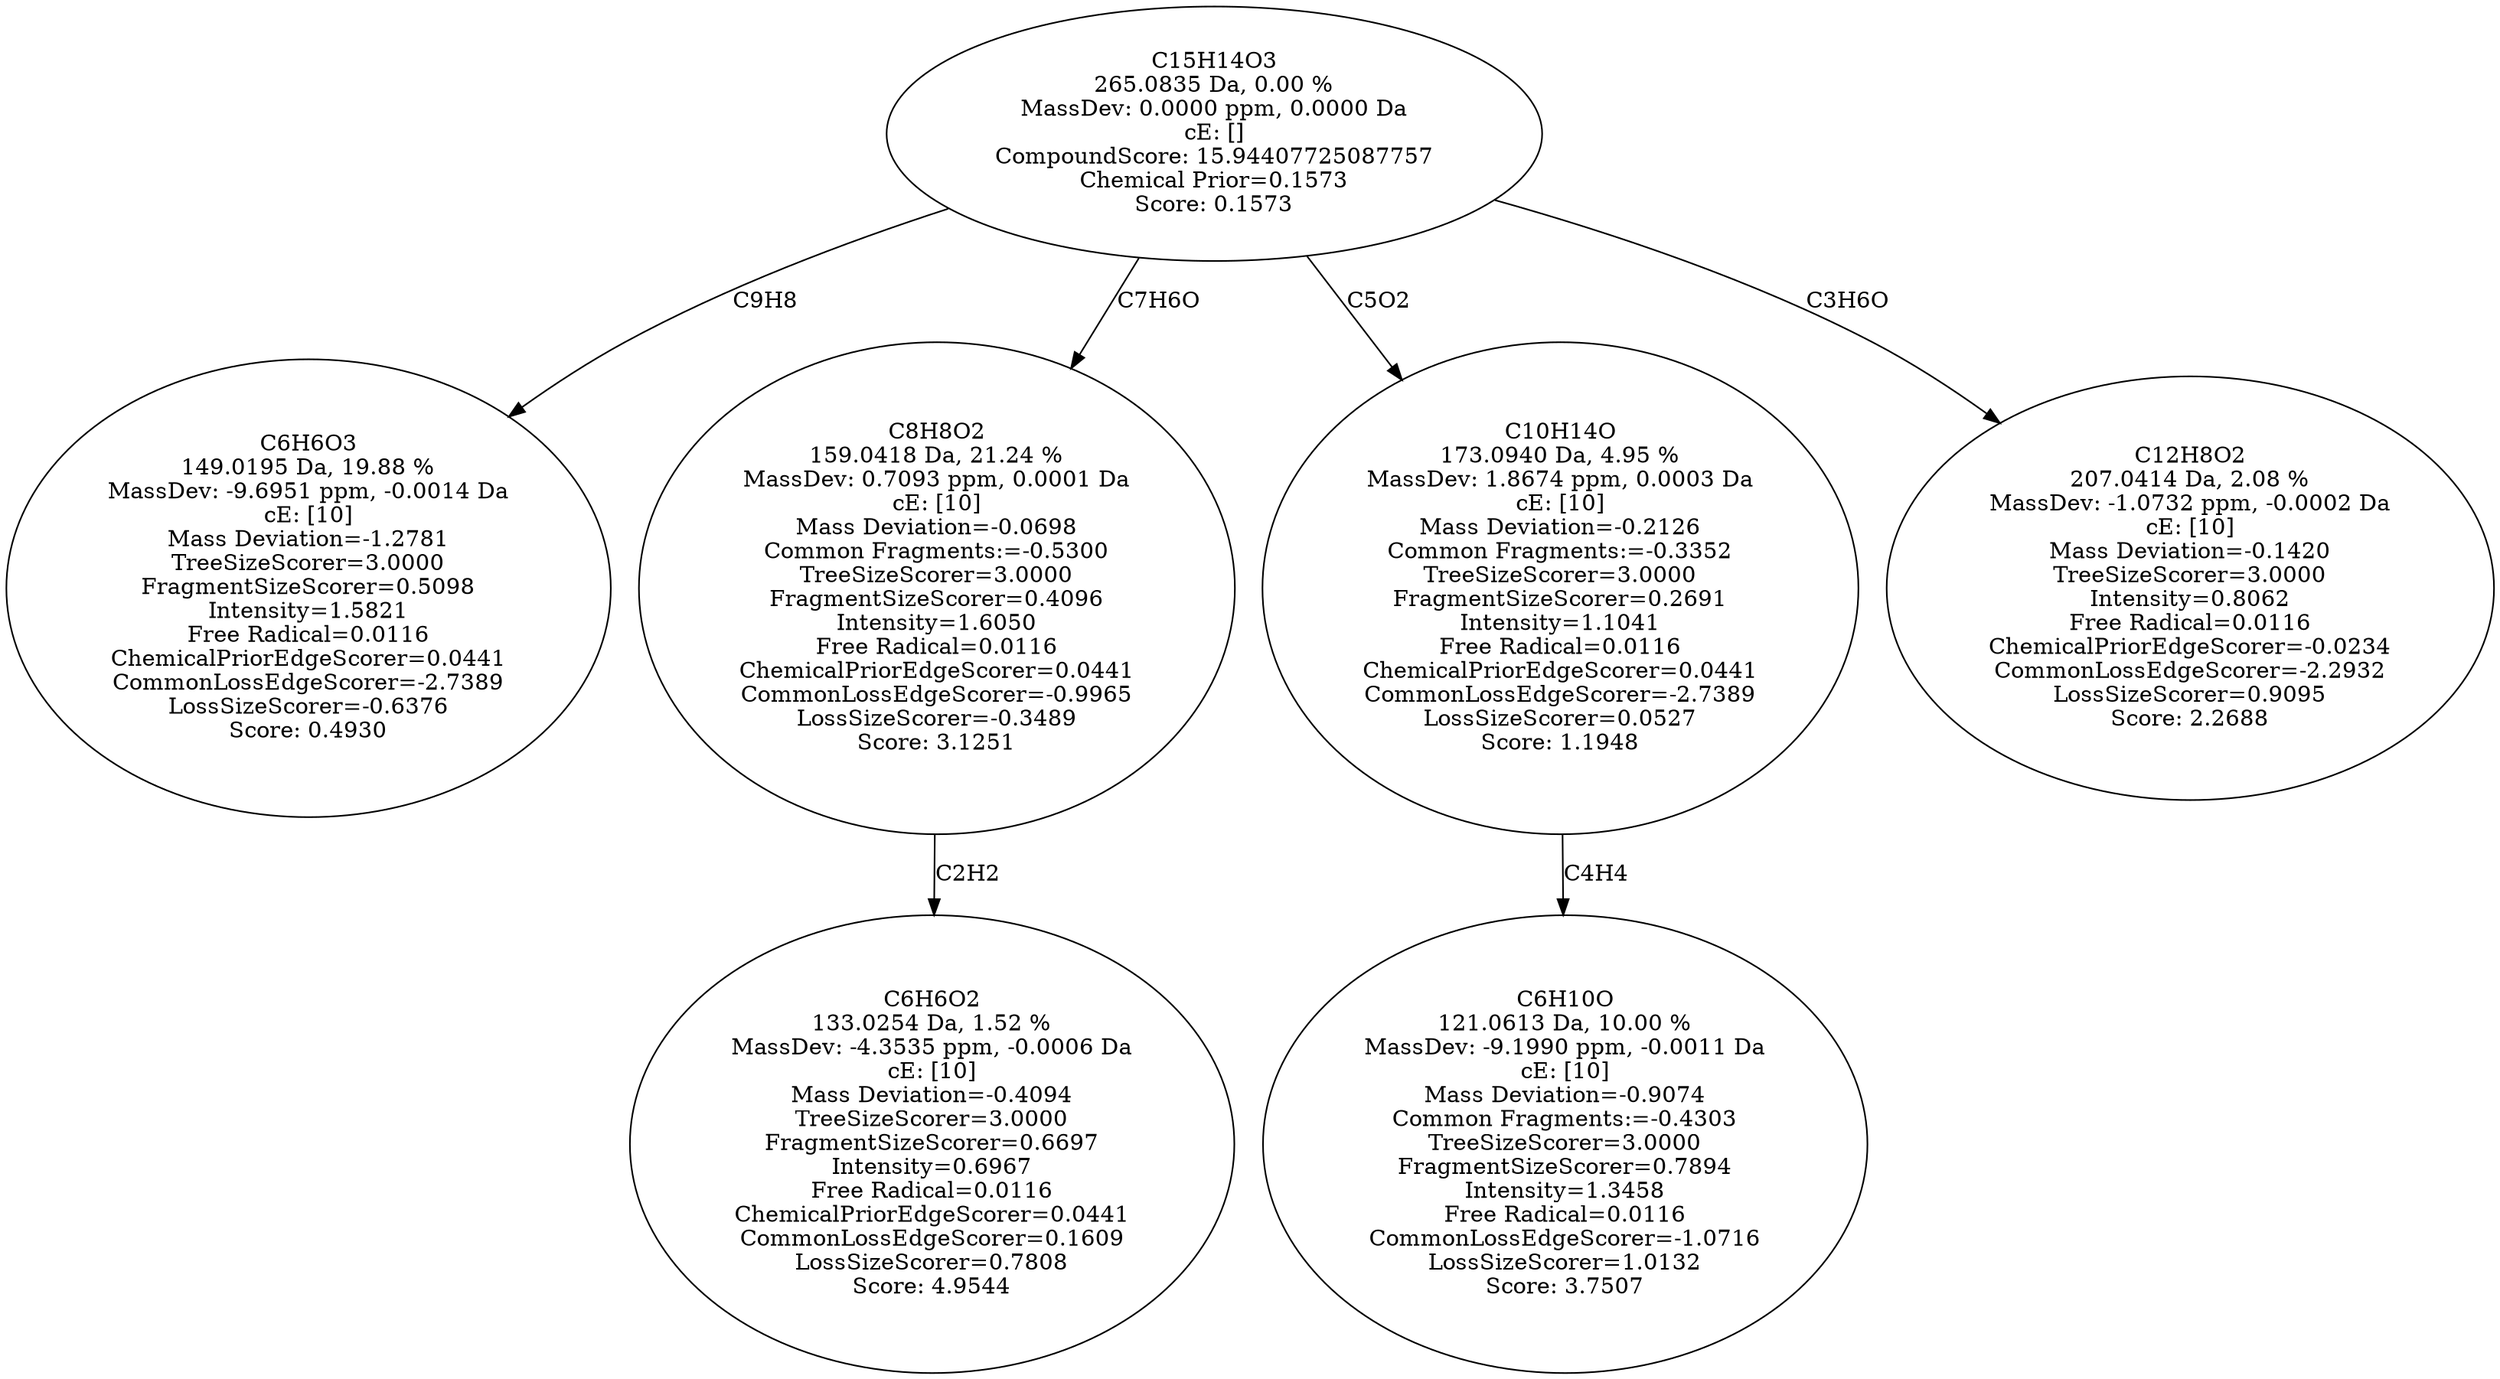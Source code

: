 strict digraph {
v1 [label="C6H6O3\n149.0195 Da, 19.88 %\nMassDev: -9.6951 ppm, -0.0014 Da\ncE: [10]\nMass Deviation=-1.2781\nTreeSizeScorer=3.0000\nFragmentSizeScorer=0.5098\nIntensity=1.5821\nFree Radical=0.0116\nChemicalPriorEdgeScorer=0.0441\nCommonLossEdgeScorer=-2.7389\nLossSizeScorer=-0.6376\nScore: 0.4930"];
v2 [label="C6H6O2\n133.0254 Da, 1.52 %\nMassDev: -4.3535 ppm, -0.0006 Da\ncE: [10]\nMass Deviation=-0.4094\nTreeSizeScorer=3.0000\nFragmentSizeScorer=0.6697\nIntensity=0.6967\nFree Radical=0.0116\nChemicalPriorEdgeScorer=0.0441\nCommonLossEdgeScorer=0.1609\nLossSizeScorer=0.7808\nScore: 4.9544"];
v3 [label="C8H8O2\n159.0418 Da, 21.24 %\nMassDev: 0.7093 ppm, 0.0001 Da\ncE: [10]\nMass Deviation=-0.0698\nCommon Fragments:=-0.5300\nTreeSizeScorer=3.0000\nFragmentSizeScorer=0.4096\nIntensity=1.6050\nFree Radical=0.0116\nChemicalPriorEdgeScorer=0.0441\nCommonLossEdgeScorer=-0.9965\nLossSizeScorer=-0.3489\nScore: 3.1251"];
v4 [label="C6H10O\n121.0613 Da, 10.00 %\nMassDev: -9.1990 ppm, -0.0011 Da\ncE: [10]\nMass Deviation=-0.9074\nCommon Fragments:=-0.4303\nTreeSizeScorer=3.0000\nFragmentSizeScorer=0.7894\nIntensity=1.3458\nFree Radical=0.0116\nCommonLossEdgeScorer=-1.0716\nLossSizeScorer=1.0132\nScore: 3.7507"];
v5 [label="C10H14O\n173.0940 Da, 4.95 %\nMassDev: 1.8674 ppm, 0.0003 Da\ncE: [10]\nMass Deviation=-0.2126\nCommon Fragments:=-0.3352\nTreeSizeScorer=3.0000\nFragmentSizeScorer=0.2691\nIntensity=1.1041\nFree Radical=0.0116\nChemicalPriorEdgeScorer=0.0441\nCommonLossEdgeScorer=-2.7389\nLossSizeScorer=0.0527\nScore: 1.1948"];
v6 [label="C12H8O2\n207.0414 Da, 2.08 %\nMassDev: -1.0732 ppm, -0.0002 Da\ncE: [10]\nMass Deviation=-0.1420\nTreeSizeScorer=3.0000\nIntensity=0.8062\nFree Radical=0.0116\nChemicalPriorEdgeScorer=-0.0234\nCommonLossEdgeScorer=-2.2932\nLossSizeScorer=0.9095\nScore: 2.2688"];
v7 [label="C15H14O3\n265.0835 Da, 0.00 %\nMassDev: 0.0000 ppm, 0.0000 Da\ncE: []\nCompoundScore: 15.94407725087757\nChemical Prior=0.1573\nScore: 0.1573"];
v7 -> v1 [label="C9H8"];
v3 -> v2 [label="C2H2"];
v7 -> v3 [label="C7H6O"];
v5 -> v4 [label="C4H4"];
v7 -> v5 [label="C5O2"];
v7 -> v6 [label="C3H6O"];
}